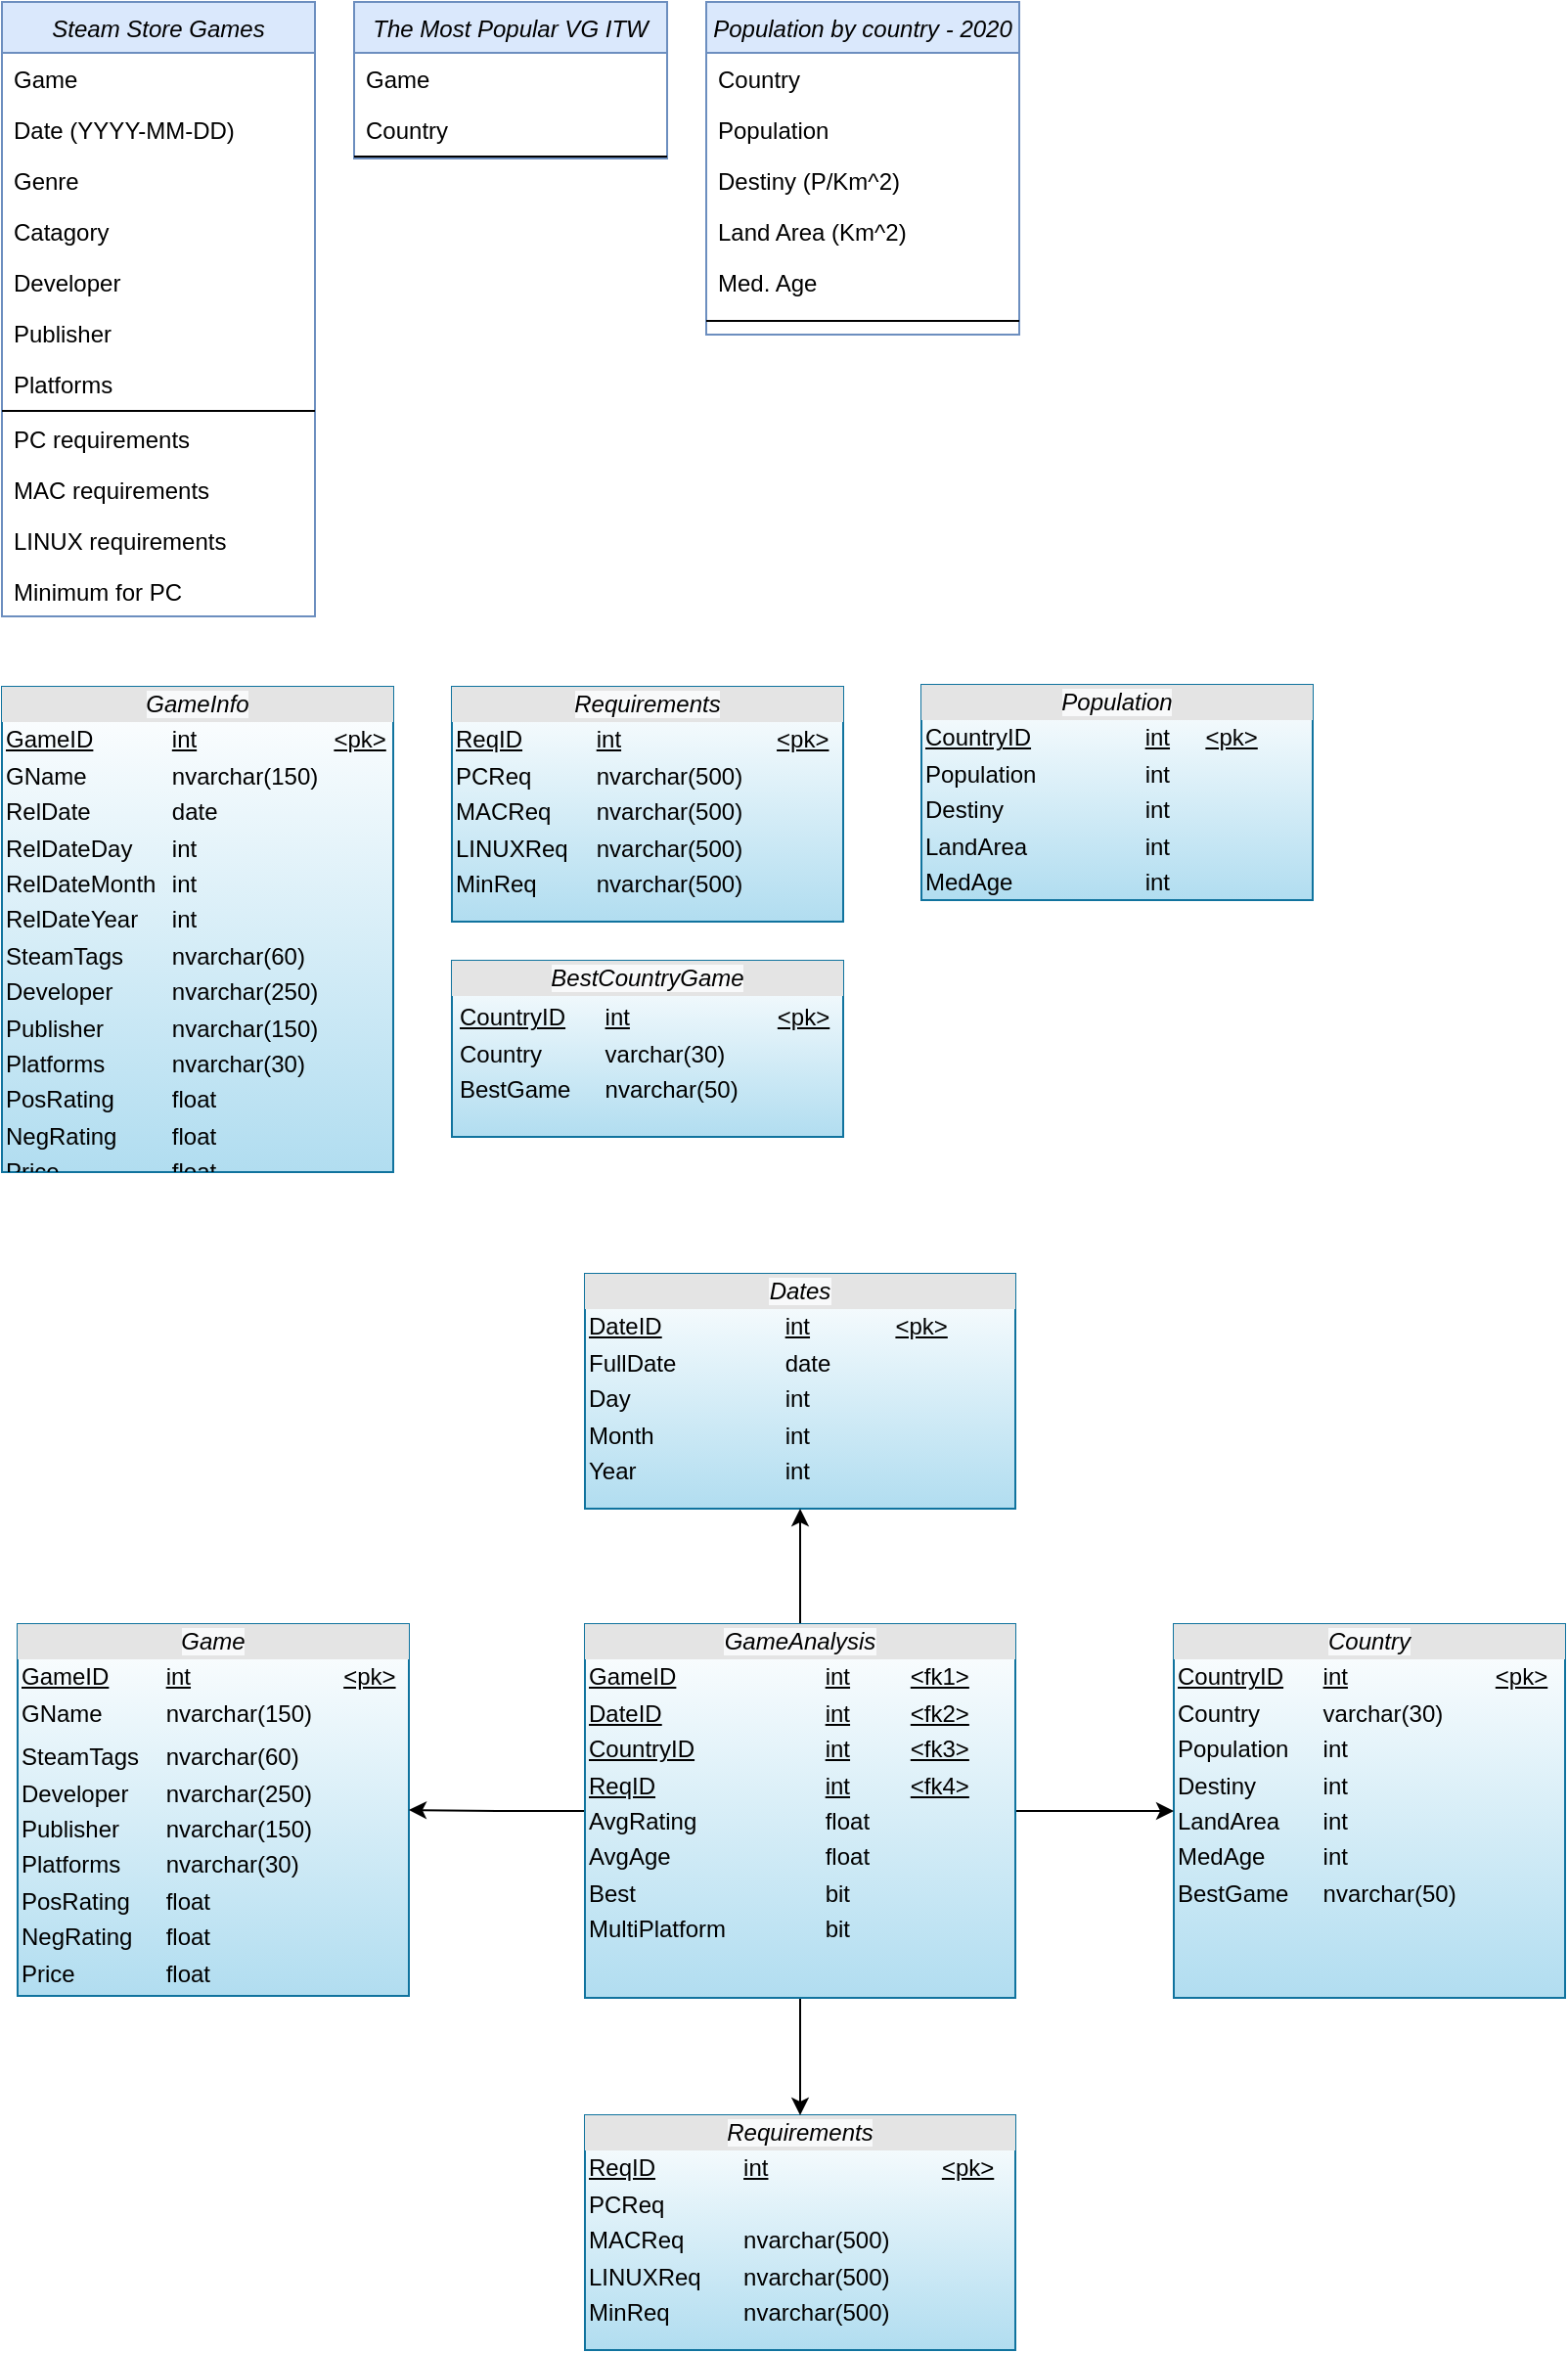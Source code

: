 <mxfile version="16.1.2" type="device"><diagram id="C5RBs43oDa-KdzZeNtuy" name="Page-1"><mxGraphModel dx="2700" dy="1030" grid="1" gridSize="10" guides="1" tooltips="1" connect="1" arrows="1" fold="1" page="1" pageScale="1" pageWidth="827" pageHeight="1169" math="0" shadow="0"><root><mxCell id="WIyWlLk6GJQsqaUBKTNV-0"/><mxCell id="WIyWlLk6GJQsqaUBKTNV-1" parent="WIyWlLk6GJQsqaUBKTNV-0"/><mxCell id="i2O_EW0dR6SgQmKZd3Bf-6" value="Steam Store Games" style="swimlane;fontStyle=2;align=center;verticalAlign=top;childLayout=stackLayout;horizontal=1;startSize=26;horizontalStack=0;resizeParent=1;resizeLast=0;collapsible=1;marginBottom=0;rounded=0;shadow=0;strokeWidth=1;fillColor=#dae8fc;strokeColor=#6c8ebf;" vertex="1" parent="WIyWlLk6GJQsqaUBKTNV-1"><mxGeometry x="10" y="10" width="160" height="314" as="geometry"><mxRectangle x="230" y="140" width="160" height="26" as="alternateBounds"/></mxGeometry></mxCell><mxCell id="i2O_EW0dR6SgQmKZd3Bf-7" value="Game" style="text;align=left;verticalAlign=top;spacingLeft=4;spacingRight=4;overflow=hidden;rotatable=0;points=[[0,0.5],[1,0.5]];portConstraint=eastwest;" vertex="1" parent="i2O_EW0dR6SgQmKZd3Bf-6"><mxGeometry y="26" width="160" height="26" as="geometry"/></mxCell><mxCell id="i2O_EW0dR6SgQmKZd3Bf-9" value="Date (YYYY-MM-DD)" style="text;align=left;verticalAlign=top;spacingLeft=4;spacingRight=4;overflow=hidden;rotatable=0;points=[[0,0.5],[1,0.5]];portConstraint=eastwest;" vertex="1" parent="i2O_EW0dR6SgQmKZd3Bf-6"><mxGeometry y="52" width="160" height="26" as="geometry"/></mxCell><mxCell id="i2O_EW0dR6SgQmKZd3Bf-10" value="Genre" style="text;align=left;verticalAlign=top;spacingLeft=4;spacingRight=4;overflow=hidden;rotatable=0;points=[[0,0.5],[1,0.5]];portConstraint=eastwest;" vertex="1" parent="i2O_EW0dR6SgQmKZd3Bf-6"><mxGeometry y="78" width="160" height="26" as="geometry"/></mxCell><mxCell id="i2O_EW0dR6SgQmKZd3Bf-15" value="Catagory" style="text;align=left;verticalAlign=top;spacingLeft=4;spacingRight=4;overflow=hidden;rotatable=0;points=[[0,0.5],[1,0.5]];portConstraint=eastwest;" vertex="1" parent="i2O_EW0dR6SgQmKZd3Bf-6"><mxGeometry y="104" width="160" height="26" as="geometry"/></mxCell><mxCell id="i2O_EW0dR6SgQmKZd3Bf-11" value="Developer" style="text;align=left;verticalAlign=top;spacingLeft=4;spacingRight=4;overflow=hidden;rotatable=0;points=[[0,0.5],[1,0.5]];portConstraint=eastwest;" vertex="1" parent="i2O_EW0dR6SgQmKZd3Bf-6"><mxGeometry y="130" width="160" height="26" as="geometry"/></mxCell><mxCell id="i2O_EW0dR6SgQmKZd3Bf-12" value="Publisher" style="text;align=left;verticalAlign=top;spacingLeft=4;spacingRight=4;overflow=hidden;rotatable=0;points=[[0,0.5],[1,0.5]];portConstraint=eastwest;" vertex="1" parent="i2O_EW0dR6SgQmKZd3Bf-6"><mxGeometry y="156" width="160" height="26" as="geometry"/></mxCell><mxCell id="i2O_EW0dR6SgQmKZd3Bf-14" value="Platforms" style="text;align=left;verticalAlign=top;spacingLeft=4;spacingRight=4;overflow=hidden;rotatable=0;points=[[0,0.5],[1,0.5]];portConstraint=eastwest;" vertex="1" parent="i2O_EW0dR6SgQmKZd3Bf-6"><mxGeometry y="182" width="160" height="26" as="geometry"/></mxCell><mxCell id="i2O_EW0dR6SgQmKZd3Bf-13" value="" style="line;html=1;strokeWidth=1;align=left;verticalAlign=middle;spacingTop=-1;spacingLeft=3;spacingRight=3;rotatable=0;labelPosition=right;points=[];portConstraint=eastwest;" vertex="1" parent="i2O_EW0dR6SgQmKZd3Bf-6"><mxGeometry y="208" width="160" height="2" as="geometry"/></mxCell><mxCell id="zkfFHV4jXpPFQw0GAbJ--24" value="PC requirements" style="text;align=left;verticalAlign=top;spacingLeft=4;spacingRight=4;overflow=hidden;rotatable=0;points=[[0,0.5],[1,0.5]];portConstraint=eastwest;" parent="i2O_EW0dR6SgQmKZd3Bf-6" vertex="1"><mxGeometry y="210" width="160" height="26" as="geometry"/></mxCell><mxCell id="i2O_EW0dR6SgQmKZd3Bf-25" value="MAC requirements" style="text;align=left;verticalAlign=top;spacingLeft=4;spacingRight=4;overflow=hidden;rotatable=0;points=[[0,0.5],[1,0.5]];portConstraint=eastwest;" vertex="1" parent="i2O_EW0dR6SgQmKZd3Bf-6"><mxGeometry y="236" width="160" height="26" as="geometry"/></mxCell><mxCell id="i2O_EW0dR6SgQmKZd3Bf-26" value="LINUX requirements" style="text;align=left;verticalAlign=top;spacingLeft=4;spacingRight=4;overflow=hidden;rotatable=0;points=[[0,0.5],[1,0.5]];portConstraint=eastwest;" vertex="1" parent="i2O_EW0dR6SgQmKZd3Bf-6"><mxGeometry y="262" width="160" height="26" as="geometry"/></mxCell><mxCell id="i2O_EW0dR6SgQmKZd3Bf-27" value="Minimum for PC" style="text;align=left;verticalAlign=top;spacingLeft=4;spacingRight=4;overflow=hidden;rotatable=0;points=[[0,0.5],[1,0.5]];portConstraint=eastwest;" vertex="1" parent="i2O_EW0dR6SgQmKZd3Bf-6"><mxGeometry y="288" width="160" height="26" as="geometry"/></mxCell><mxCell id="i2O_EW0dR6SgQmKZd3Bf-67" value="The Most Popular VG ITW" style="swimlane;fontStyle=2;align=center;verticalAlign=top;childLayout=stackLayout;horizontal=1;startSize=26;horizontalStack=0;resizeParent=1;resizeLast=0;collapsible=1;marginBottom=0;rounded=0;shadow=0;strokeWidth=1;fillColor=#dae8fc;strokeColor=#6c8ebf;" vertex="1" parent="WIyWlLk6GJQsqaUBKTNV-1"><mxGeometry x="190" y="10" width="160" height="80" as="geometry"><mxRectangle x="230" y="140" width="160" height="26" as="alternateBounds"/></mxGeometry></mxCell><mxCell id="i2O_EW0dR6SgQmKZd3Bf-68" value="Game" style="text;align=left;verticalAlign=top;spacingLeft=4;spacingRight=4;overflow=hidden;rotatable=0;points=[[0,0.5],[1,0.5]];portConstraint=eastwest;" vertex="1" parent="i2O_EW0dR6SgQmKZd3Bf-67"><mxGeometry y="26" width="160" height="26" as="geometry"/></mxCell><mxCell id="i2O_EW0dR6SgQmKZd3Bf-69" value="Country" style="text;align=left;verticalAlign=top;spacingLeft=4;spacingRight=4;overflow=hidden;rotatable=0;points=[[0,0.5],[1,0.5]];portConstraint=eastwest;" vertex="1" parent="i2O_EW0dR6SgQmKZd3Bf-67"><mxGeometry y="52" width="160" height="26" as="geometry"/></mxCell><mxCell id="i2O_EW0dR6SgQmKZd3Bf-72" value="" style="line;html=1;strokeWidth=1;align=left;verticalAlign=middle;spacingTop=-1;spacingLeft=3;spacingRight=3;rotatable=0;labelPosition=right;points=[];portConstraint=eastwest;" vertex="1" parent="i2O_EW0dR6SgQmKZd3Bf-67"><mxGeometry y="78" width="160" height="2" as="geometry"/></mxCell><mxCell id="i2O_EW0dR6SgQmKZd3Bf-94" value="Population by country - 2020" style="swimlane;fontStyle=2;align=center;verticalAlign=top;childLayout=stackLayout;horizontal=1;startSize=26;horizontalStack=0;resizeParent=1;resizeLast=0;collapsible=1;marginBottom=0;rounded=0;shadow=0;strokeWidth=1;fillColor=#dae8fc;strokeColor=#6c8ebf;" vertex="1" parent="WIyWlLk6GJQsqaUBKTNV-1"><mxGeometry x="370" y="10" width="160" height="170" as="geometry"><mxRectangle x="230" y="140" width="160" height="26" as="alternateBounds"/></mxGeometry></mxCell><mxCell id="i2O_EW0dR6SgQmKZd3Bf-95" value="Country" style="text;align=left;verticalAlign=top;spacingLeft=4;spacingRight=4;overflow=hidden;rotatable=0;points=[[0,0.5],[1,0.5]];portConstraint=eastwest;" vertex="1" parent="i2O_EW0dR6SgQmKZd3Bf-94"><mxGeometry y="26" width="160" height="26" as="geometry"/></mxCell><mxCell id="i2O_EW0dR6SgQmKZd3Bf-96" value="Population" style="text;align=left;verticalAlign=top;spacingLeft=4;spacingRight=4;overflow=hidden;rotatable=0;points=[[0,0.5],[1,0.5]];portConstraint=eastwest;" vertex="1" parent="i2O_EW0dR6SgQmKZd3Bf-94"><mxGeometry y="52" width="160" height="26" as="geometry"/></mxCell><mxCell id="i2O_EW0dR6SgQmKZd3Bf-97" value="Destiny (P/Km^2)" style="text;align=left;verticalAlign=top;spacingLeft=4;spacingRight=4;overflow=hidden;rotatable=0;points=[[0,0.5],[1,0.5]];portConstraint=eastwest;" vertex="1" parent="i2O_EW0dR6SgQmKZd3Bf-94"><mxGeometry y="78" width="160" height="26" as="geometry"/></mxCell><mxCell id="i2O_EW0dR6SgQmKZd3Bf-98" value="Land Area (Km^2)" style="text;align=left;verticalAlign=top;spacingLeft=4;spacingRight=4;overflow=hidden;rotatable=0;points=[[0,0.5],[1,0.5]];portConstraint=eastwest;" vertex="1" parent="i2O_EW0dR6SgQmKZd3Bf-94"><mxGeometry y="104" width="160" height="26" as="geometry"/></mxCell><mxCell id="i2O_EW0dR6SgQmKZd3Bf-99" value="Med. Age" style="text;align=left;verticalAlign=top;spacingLeft=4;spacingRight=4;overflow=hidden;rotatable=0;points=[[0,0.5],[1,0.5]];portConstraint=eastwest;" vertex="1" parent="i2O_EW0dR6SgQmKZd3Bf-94"><mxGeometry y="130" width="160" height="26" as="geometry"/></mxCell><mxCell id="i2O_EW0dR6SgQmKZd3Bf-102" value="" style="line;html=1;strokeWidth=1;align=left;verticalAlign=middle;spacingTop=-1;spacingLeft=3;spacingRight=3;rotatable=0;labelPosition=right;points=[];portConstraint=eastwest;" vertex="1" parent="i2O_EW0dR6SgQmKZd3Bf-94"><mxGeometry y="156" width="160" height="14" as="geometry"/></mxCell><mxCell id="i2O_EW0dR6SgQmKZd3Bf-156" value="&lt;div style=&quot;text-align: center ; box-sizing: border-box ; width: 100% ; background: rgb(228 , 228 , 228) ; padding: 2px&quot;&gt;&lt;span style=&quot;font-style: italic ; background-color: rgb(248 , 249 , 250)&quot;&gt;GameInfo&lt;/span&gt;&lt;br&gt;&lt;/div&gt;&lt;table style=&quot;width: 100% ; font-size: 1em&quot; cellpadding=&quot;2&quot; cellspacing=&quot;0&quot;&gt;&lt;tbody&gt;&lt;tr&gt;&lt;td&gt;&lt;u&gt;GameID&lt;/u&gt;&lt;/td&gt;&lt;td&gt;&lt;u&gt;int&lt;/u&gt;&lt;/td&gt;&lt;td&gt;&lt;u&gt;&amp;lt;pk&amp;gt;&lt;/u&gt;&lt;/td&gt;&lt;/tr&gt;&lt;tr&gt;&lt;td&gt;GName&lt;/td&gt;&lt;td&gt;nvarchar(150)&lt;/td&gt;&lt;td&gt;&lt;br&gt;&lt;/td&gt;&lt;/tr&gt;&lt;tr&gt;&lt;td&gt;RelDate&lt;/td&gt;&lt;td&gt;date&lt;/td&gt;&lt;td&gt;&lt;br&gt;&lt;/td&gt;&lt;/tr&gt;&lt;tr&gt;&lt;td&gt;RelDateDay&lt;/td&gt;&lt;td&gt;int&lt;/td&gt;&lt;td&gt;&lt;br&gt;&lt;/td&gt;&lt;/tr&gt;&lt;tr&gt;&lt;td&gt;RelDateMonth&lt;br&gt;&lt;/td&gt;&lt;td&gt;int&lt;/td&gt;&lt;td&gt;&lt;br&gt;&lt;/td&gt;&lt;/tr&gt;&lt;tr&gt;&lt;td&gt;RelDateYear&lt;br&gt;&lt;/td&gt;&lt;td&gt;int&lt;/td&gt;&lt;td&gt;&lt;br&gt;&lt;/td&gt;&lt;/tr&gt;&lt;tr&gt;&lt;td&gt;SteamTags&lt;/td&gt;&lt;td&gt;nvarchar(60)&lt;/td&gt;&lt;td&gt;&lt;br&gt;&lt;/td&gt;&lt;/tr&gt;&lt;tr&gt;&lt;td&gt;Developer&lt;/td&gt;&lt;td&gt;nvarchar(250)&lt;/td&gt;&lt;td&gt;&lt;br&gt;&lt;/td&gt;&lt;/tr&gt;&lt;tr&gt;&lt;td&gt;Publisher&lt;/td&gt;&lt;td&gt;nvarchar(150)&lt;br&gt;&lt;/td&gt;&lt;td&gt;&lt;br&gt;&lt;/td&gt;&lt;/tr&gt;&lt;tr&gt;&lt;td&gt;Platforms&lt;/td&gt;&lt;td&gt;nvarchar(30)&lt;/td&gt;&lt;td&gt;&lt;br&gt;&lt;/td&gt;&lt;/tr&gt;&lt;tr&gt;&lt;td&gt;PosRating&lt;/td&gt;&lt;td&gt;float&lt;/td&gt;&lt;td&gt;&lt;br&gt;&lt;/td&gt;&lt;/tr&gt;&lt;tr&gt;&lt;td&gt;NegRating&lt;/td&gt;&lt;td&gt;float&lt;/td&gt;&lt;td&gt;&lt;br&gt;&lt;/td&gt;&lt;/tr&gt;&lt;tr&gt;&lt;td&gt;Price&lt;/td&gt;&lt;td&gt;float&lt;/td&gt;&lt;td&gt;&lt;br&gt;&lt;/td&gt;&lt;/tr&gt;&lt;/tbody&gt;&lt;/table&gt;" style="verticalAlign=top;align=left;overflow=fill;html=1;fillColor=#b1ddf0;strokeColor=#10739e;gradientColor=#ffffff;gradientDirection=north;" vertex="1" parent="WIyWlLk6GJQsqaUBKTNV-1"><mxGeometry x="10" y="360" width="200" height="248" as="geometry"/></mxCell><mxCell id="i2O_EW0dR6SgQmKZd3Bf-157" value="&lt;div style=&quot;text-align: center ; box-sizing: border-box ; width: 100% ; background: rgb(228 , 228 , 228) ; padding: 2px&quot;&gt;&lt;span style=&quot;font-style: italic ; background-color: rgb(248 , 249 , 250)&quot;&gt;Requirements&lt;/span&gt;&lt;br&gt;&lt;/div&gt;&lt;table style=&quot;width: 100% ; font-size: 1em&quot; cellpadding=&quot;2&quot; cellspacing=&quot;0&quot;&gt;&lt;tbody&gt;&lt;tr&gt;&lt;td&gt;&lt;u&gt;ReqID&lt;/u&gt;&lt;/td&gt;&lt;td&gt;&lt;u&gt;int&lt;/u&gt;&lt;/td&gt;&lt;td&gt;&lt;u&gt;&amp;lt;pk&amp;gt;&lt;/u&gt;&lt;/td&gt;&lt;/tr&gt;&lt;tr&gt;&lt;td&gt;PCReq&lt;/td&gt;&lt;td&gt;nvarchar(500)&lt;/td&gt;&lt;td&gt;&lt;br&gt;&lt;/td&gt;&lt;/tr&gt;&lt;tr&gt;&lt;td&gt;MACReq&lt;/td&gt;&lt;td&gt;nvarchar(500)&lt;br&gt;&lt;/td&gt;&lt;td&gt;&lt;br&gt;&lt;/td&gt;&lt;/tr&gt;&lt;tr&gt;&lt;td&gt;LINUXReq&lt;/td&gt;&lt;td&gt;nvarchar(500)&lt;/td&gt;&lt;td&gt;&lt;br&gt;&lt;/td&gt;&lt;/tr&gt;&lt;tr&gt;&lt;td&gt;MinReq&lt;br&gt;&lt;/td&gt;&lt;td&gt;nvarchar(500)&lt;/td&gt;&lt;td&gt;&lt;br&gt;&lt;/td&gt;&lt;/tr&gt;&lt;tr&gt;&lt;td&gt;&lt;/td&gt;&lt;td&gt;&lt;/td&gt;&lt;td&gt;&lt;br&gt;&lt;/td&gt;&lt;/tr&gt;&lt;/tbody&gt;&lt;/table&gt;" style="verticalAlign=top;align=left;overflow=fill;html=1;fillColor=#b1ddf0;strokeColor=#10739e;gradientColor=#ffffff;gradientDirection=north;" vertex="1" parent="WIyWlLk6GJQsqaUBKTNV-1"><mxGeometry x="240" y="360" width="200" height="120" as="geometry"/></mxCell><mxCell id="i2O_EW0dR6SgQmKZd3Bf-160" value="&lt;div style=&quot;text-align: center ; box-sizing: border-box ; width: 100% ; background: rgb(228 , 228 , 228) ; padding: 2px&quot;&gt;&lt;span style=&quot;font-style: italic ; background-color: rgb(248 , 249 , 250)&quot;&gt;BestCountryGame&lt;/span&gt;&lt;br&gt;&lt;/div&gt;&lt;table style=&quot;width: 100% ; font-size: 1em&quot; cellpadding=&quot;2&quot; cellspacing=&quot;0&quot;&gt;&lt;tbody&gt;&lt;tr&gt;&lt;td&gt;&lt;table cellpadding=&quot;2&quot; cellspacing=&quot;0&quot; style=&quot;font-size: 1em ; width: 200px&quot;&gt;&lt;tbody&gt;&lt;tr&gt;&lt;td&gt;&lt;u&gt;CountryID&lt;/u&gt;&lt;/td&gt;&lt;td&gt;&lt;u&gt;int&lt;/u&gt;&lt;/td&gt;&lt;td&gt;&lt;u&gt;&amp;lt;pk&amp;gt;&lt;/u&gt;&lt;/td&gt;&lt;/tr&gt;&lt;tr&gt;&lt;td&gt;Country&lt;/td&gt;&lt;td&gt;varchar(30)&lt;/td&gt;&lt;td&gt;&lt;br&gt;&lt;/td&gt;&lt;/tr&gt;&lt;tr&gt;&lt;td&gt;BestGame&lt;/td&gt;&lt;td&gt;nvarchar(50)&lt;/td&gt;&lt;/tr&gt;&lt;/tbody&gt;&lt;/table&gt;&lt;/td&gt;&lt;td&gt;&lt;/td&gt;&lt;td&gt;&lt;br&gt;&lt;/td&gt;&lt;/tr&gt;&lt;tr&gt;&lt;td&gt;&lt;br&gt;&lt;/td&gt;&lt;td&gt;&lt;/td&gt;&lt;td&gt;&lt;br&gt;&lt;/td&gt;&lt;/tr&gt;&lt;/tbody&gt;&lt;/table&gt;" style="verticalAlign=top;align=left;overflow=fill;html=1;fillColor=#b1ddf0;strokeColor=#10739e;gradientColor=#ffffff;gradientDirection=north;" vertex="1" parent="WIyWlLk6GJQsqaUBKTNV-1"><mxGeometry x="240" y="500" width="200" height="90" as="geometry"/></mxCell><mxCell id="i2O_EW0dR6SgQmKZd3Bf-161" value="&lt;div style=&quot;text-align: center ; box-sizing: border-box ; width: 100% ; background: rgb(228 , 228 , 228) ; padding: 2px&quot;&gt;&lt;span style=&quot;font-style: italic ; background-color: rgb(248 , 249 , 250)&quot;&gt;Population&lt;/span&gt;&lt;/div&gt;&lt;table style=&quot;width: 100% ; font-size: 1em&quot; cellpadding=&quot;2&quot; cellspacing=&quot;0&quot;&gt;&lt;tbody&gt;&lt;tr&gt;&lt;td&gt;&lt;u&gt;CountryID&lt;/u&gt;&lt;/td&gt;&lt;td&gt;&lt;u&gt;int&lt;/u&gt;&lt;/td&gt;&lt;td&gt;&lt;u&gt;&amp;lt;pk&amp;gt;&lt;/u&gt;&lt;/td&gt;&lt;/tr&gt;&lt;tr&gt;&lt;td&gt;Population&lt;/td&gt;&lt;td&gt;int&lt;/td&gt;&lt;td&gt;&lt;br&gt;&lt;/td&gt;&lt;/tr&gt;&lt;tr&gt;&lt;td&gt;Destiny&lt;/td&gt;&lt;td&gt;int&lt;/td&gt;&lt;td&gt;&lt;br&gt;&lt;/td&gt;&lt;/tr&gt;&lt;tr&gt;&lt;td&gt;LandArea&lt;/td&gt;&lt;td&gt;int&lt;/td&gt;&lt;td&gt;&lt;br&gt;&lt;/td&gt;&lt;/tr&gt;&lt;tr&gt;&lt;td&gt;MedAge&lt;/td&gt;&lt;td&gt;int&lt;/td&gt;&lt;td&gt;&lt;br&gt;&lt;/td&gt;&lt;/tr&gt;&lt;/tbody&gt;&lt;/table&gt;" style="verticalAlign=top;align=left;overflow=fill;html=1;fillColor=#b1ddf0;strokeColor=#10739e;gradientColor=#ffffff;gradientDirection=north;" vertex="1" parent="WIyWlLk6GJQsqaUBKTNV-1"><mxGeometry x="480" y="359" width="200" height="110" as="geometry"/></mxCell><mxCell id="i2O_EW0dR6SgQmKZd3Bf-162" value="&lt;div style=&quot;text-align: center ; box-sizing: border-box ; width: 100% ; background: rgb(228 , 228 , 228) ; padding: 2px&quot;&gt;&lt;span style=&quot;font-style: italic ; background-color: rgb(248 , 249 , 250)&quot;&gt;Game&lt;/span&gt;&lt;br&gt;&lt;/div&gt;&lt;table style=&quot;width: 100% ; font-size: 1em&quot; cellpadding=&quot;2&quot; cellspacing=&quot;0&quot;&gt;&lt;tbody&gt;&lt;tr&gt;&lt;td&gt;&lt;u&gt;GameID&lt;/u&gt;&lt;/td&gt;&lt;td&gt;&lt;u&gt;int&lt;/u&gt;&lt;/td&gt;&lt;td&gt;&lt;u&gt;&amp;lt;pk&amp;gt;&lt;/u&gt;&lt;/td&gt;&lt;/tr&gt;&lt;tr&gt;&lt;td&gt;GName&lt;/td&gt;&lt;td&gt;nvarchar(150)&lt;/td&gt;&lt;td&gt;&lt;br&gt;&lt;/td&gt;&lt;/tr&gt;&lt;tr&gt;&lt;td&gt;&lt;/td&gt;&lt;td&gt;&lt;/td&gt;&lt;td&gt;&lt;/td&gt;&lt;/tr&gt;&lt;tr&gt;&lt;td&gt;SteamTags&lt;/td&gt;&lt;td&gt;nvarchar(60)&lt;/td&gt;&lt;td&gt;&lt;br&gt;&lt;/td&gt;&lt;/tr&gt;&lt;tr&gt;&lt;td&gt;Developer&lt;/td&gt;&lt;td&gt;nvarchar(250)&lt;/td&gt;&lt;td&gt;&lt;br&gt;&lt;/td&gt;&lt;/tr&gt;&lt;tr&gt;&lt;td&gt;Publisher&lt;/td&gt;&lt;td&gt;nvarchar(150)&lt;br&gt;&lt;/td&gt;&lt;td&gt;&lt;br&gt;&lt;/td&gt;&lt;/tr&gt;&lt;tr&gt;&lt;td&gt;Platforms&lt;/td&gt;&lt;td&gt;nvarchar(30)&lt;/td&gt;&lt;td&gt;&lt;br&gt;&lt;/td&gt;&lt;/tr&gt;&lt;tr&gt;&lt;td&gt;PosRating&lt;/td&gt;&lt;td&gt;float&lt;/td&gt;&lt;td&gt;&lt;br&gt;&lt;/td&gt;&lt;/tr&gt;&lt;tr&gt;&lt;td&gt;NegRating&lt;/td&gt;&lt;td&gt;float&lt;/td&gt;&lt;td&gt;&lt;br&gt;&lt;/td&gt;&lt;/tr&gt;&lt;tr&gt;&lt;td&gt;Price&lt;/td&gt;&lt;td&gt;float&lt;/td&gt;&lt;td&gt;&lt;br&gt;&lt;/td&gt;&lt;/tr&gt;&lt;/tbody&gt;&lt;/table&gt;" style="verticalAlign=top;align=left;overflow=fill;html=1;fillColor=#b1ddf0;strokeColor=#10739e;gradientDirection=north;gradientColor=#ffffff;" vertex="1" parent="WIyWlLk6GJQsqaUBKTNV-1"><mxGeometry x="18" y="839" width="200" height="190" as="geometry"/></mxCell><mxCell id="i2O_EW0dR6SgQmKZd3Bf-163" value="&lt;div style=&quot;text-align: center ; box-sizing: border-box ; width: 100% ; background: rgb(228 , 228 , 228) ; padding: 2px&quot;&gt;&lt;span style=&quot;font-style: italic ; background-color: rgb(248 , 249 , 250)&quot;&gt;Requirements&lt;/span&gt;&lt;br&gt;&lt;/div&gt;&lt;table style=&quot;width: 100% ; font-size: 1em&quot; cellpadding=&quot;2&quot; cellspacing=&quot;0&quot;&gt;&lt;tbody&gt;&lt;tr&gt;&lt;td&gt;&lt;u&gt;ReqID&lt;/u&gt;&lt;/td&gt;&lt;td&gt;&lt;u&gt;int&lt;/u&gt;&lt;/td&gt;&lt;td&gt;&lt;u&gt;&amp;lt;pk&amp;gt;&lt;/u&gt;&lt;/td&gt;&lt;/tr&gt;&lt;tr&gt;&lt;td&gt;PCReq&lt;/td&gt;&lt;td&gt;&lt;/td&gt;&lt;td&gt;&lt;br&gt;&lt;/td&gt;&lt;/tr&gt;&lt;tr&gt;&lt;td&gt;MACReq&lt;br&gt;&lt;/td&gt;&lt;td&gt;nvarchar(500)&lt;/td&gt;&lt;td&gt;&lt;br&gt;&lt;/td&gt;&lt;/tr&gt;&lt;tr&gt;&lt;td&gt;LINUXReq&lt;br&gt;&lt;/td&gt;&lt;td&gt;nvarchar(500)&lt;br&gt;&lt;/td&gt;&lt;td&gt;&lt;br&gt;&lt;/td&gt;&lt;/tr&gt;&lt;tr&gt;&lt;td&gt;MinReq&lt;br&gt;&lt;/td&gt;&lt;td&gt;nvarchar(500)&lt;/td&gt;&lt;td&gt;&lt;br&gt;&lt;/td&gt;&lt;/tr&gt;&lt;tr&gt;&lt;td&gt;&lt;/td&gt;&lt;td&gt;&lt;/td&gt;&lt;td&gt;&lt;br&gt;&lt;/td&gt;&lt;/tr&gt;&lt;tr&gt;&lt;td&gt;&lt;/td&gt;&lt;td&gt;&lt;/td&gt;&lt;td&gt;&lt;br&gt;&lt;/td&gt;&lt;/tr&gt;&lt;/tbody&gt;&lt;/table&gt;" style="verticalAlign=top;align=left;overflow=fill;html=1;fillColor=#b1ddf0;strokeColor=#10739e;gradientDirection=north;gradientColor=#ffffff;" vertex="1" parent="WIyWlLk6GJQsqaUBKTNV-1"><mxGeometry x="308" y="1090" width="220" height="120" as="geometry"/></mxCell><mxCell id="i2O_EW0dR6SgQmKZd3Bf-165" value="&lt;div style=&quot;text-align: center ; box-sizing: border-box ; width: 100% ; background: rgb(228 , 228 , 228) ; padding: 2px&quot;&gt;&lt;span style=&quot;font-style: italic ; background-color: rgb(248 , 249 , 250)&quot;&gt;Country&lt;/span&gt;&lt;/div&gt;&lt;table style=&quot;width: 100% ; font-size: 1em&quot; cellpadding=&quot;2&quot; cellspacing=&quot;0&quot;&gt;&lt;tbody&gt;&lt;tr&gt;&lt;td&gt;&lt;u&gt;CountryID&lt;/u&gt;&lt;/td&gt;&lt;td&gt;&lt;u&gt;int&lt;/u&gt;&lt;/td&gt;&lt;td&gt;&lt;u&gt;&amp;lt;pk&amp;gt;&lt;/u&gt;&lt;/td&gt;&lt;/tr&gt;&lt;tr&gt;&lt;td&gt;Country&lt;/td&gt;&lt;td&gt;varchar(30)&lt;/td&gt;&lt;td&gt;&lt;br&gt;&lt;/td&gt;&lt;/tr&gt;&lt;tr&gt;&lt;td&gt;Population&lt;/td&gt;&lt;td&gt;int&lt;/td&gt;&lt;td&gt;&lt;br&gt;&lt;/td&gt;&lt;/tr&gt;&lt;tr&gt;&lt;td&gt;Destiny&lt;/td&gt;&lt;td&gt;int&lt;/td&gt;&lt;td&gt;&lt;br&gt;&lt;/td&gt;&lt;/tr&gt;&lt;tr&gt;&lt;td&gt;LandArea&lt;/td&gt;&lt;td&gt;int&lt;/td&gt;&lt;td&gt;&lt;br&gt;&lt;/td&gt;&lt;/tr&gt;&lt;tr&gt;&lt;td&gt;MedAge&lt;/td&gt;&lt;td&gt;int&lt;/td&gt;&lt;td&gt;&lt;br&gt;&lt;/td&gt;&lt;/tr&gt;&lt;tr&gt;&lt;td&gt;BestGame&lt;/td&gt;&lt;td&gt;nvarchar(50)&lt;/td&gt;&lt;td&gt;&lt;br&gt;&lt;/td&gt;&lt;/tr&gt;&lt;/tbody&gt;&lt;/table&gt;" style="verticalAlign=top;align=left;overflow=fill;html=1;fillColor=#b1ddf0;strokeColor=#10739e;gradientDirection=north;gradientColor=#ffffff;" vertex="1" parent="WIyWlLk6GJQsqaUBKTNV-1"><mxGeometry x="609" y="839" width="200" height="191" as="geometry"/></mxCell><mxCell id="i2O_EW0dR6SgQmKZd3Bf-168" value="&lt;div style=&quot;text-align: center ; box-sizing: border-box ; width: 100% ; background: rgb(228 , 228 , 228) ; padding: 2px&quot;&gt;&lt;span style=&quot;font-style: italic ; background-color: rgb(248 , 249 , 250)&quot;&gt;Dates&lt;/span&gt;&lt;/div&gt;&lt;table style=&quot;width: 100% ; font-size: 1em&quot; cellpadding=&quot;2&quot; cellspacing=&quot;0&quot;&gt;&lt;tbody&gt;&lt;tr&gt;&lt;td&gt;&lt;u&gt;DateID&lt;/u&gt;&lt;/td&gt;&lt;td&gt;&lt;u&gt;int&lt;/u&gt;&lt;/td&gt;&lt;td&gt;&lt;u&gt;&amp;lt;pk&amp;gt;&lt;/u&gt;&lt;/td&gt;&lt;/tr&gt;&lt;tr&gt;&lt;td&gt;FullDate&lt;/td&gt;&lt;td&gt;date&lt;/td&gt;&lt;td&gt;&lt;br&gt;&lt;/td&gt;&lt;/tr&gt;&lt;tr&gt;&lt;td&gt;Day&lt;/td&gt;&lt;td&gt;int&lt;/td&gt;&lt;td&gt;&lt;br&gt;&lt;/td&gt;&lt;/tr&gt;&lt;tr&gt;&lt;td&gt;Month&lt;/td&gt;&lt;td&gt;int&lt;/td&gt;&lt;td&gt;&lt;br&gt;&lt;/td&gt;&lt;/tr&gt;&lt;tr&gt;&lt;td&gt;Year&lt;/td&gt;&lt;td&gt;int&lt;/td&gt;&lt;td&gt;&lt;br&gt;&lt;/td&gt;&lt;/tr&gt;&lt;tr&gt;&lt;td&gt;&lt;br&gt;&lt;/td&gt;&lt;td&gt;&lt;br&gt;&lt;/td&gt;&lt;td&gt;&lt;br&gt;&lt;/td&gt;&lt;/tr&gt;&lt;tr&gt;&lt;td&gt;&lt;/td&gt;&lt;td&gt;&lt;/td&gt;&lt;td&gt;&lt;br&gt;&lt;/td&gt;&lt;/tr&gt;&lt;/tbody&gt;&lt;/table&gt;" style="verticalAlign=top;align=left;overflow=fill;html=1;fillColor=#b1ddf0;strokeColor=#10739e;gradientDirection=north;gradientColor=#ffffff;" vertex="1" parent="WIyWlLk6GJQsqaUBKTNV-1"><mxGeometry x="308" y="660" width="220" height="120" as="geometry"/></mxCell><mxCell id="i2O_EW0dR6SgQmKZd3Bf-171" style="edgeStyle=orthogonalEdgeStyle;rounded=0;orthogonalLoop=1;jettySize=auto;html=1;exitX=0.5;exitY=0;exitDx=0;exitDy=0;entryX=0.5;entryY=1;entryDx=0;entryDy=0;" edge="1" parent="WIyWlLk6GJQsqaUBKTNV-1" source="i2O_EW0dR6SgQmKZd3Bf-170" target="i2O_EW0dR6SgQmKZd3Bf-168"><mxGeometry relative="1" as="geometry"/></mxCell><mxCell id="i2O_EW0dR6SgQmKZd3Bf-172" style="edgeStyle=orthogonalEdgeStyle;rounded=0;orthogonalLoop=1;jettySize=auto;html=1;exitX=0;exitY=0.5;exitDx=0;exitDy=0;" edge="1" parent="WIyWlLk6GJQsqaUBKTNV-1" source="i2O_EW0dR6SgQmKZd3Bf-170" target="i2O_EW0dR6SgQmKZd3Bf-162"><mxGeometry relative="1" as="geometry"/></mxCell><mxCell id="i2O_EW0dR6SgQmKZd3Bf-174" style="edgeStyle=orthogonalEdgeStyle;rounded=0;orthogonalLoop=1;jettySize=auto;html=1;exitX=1;exitY=0.5;exitDx=0;exitDy=0;entryX=0;entryY=0.5;entryDx=0;entryDy=0;" edge="1" parent="WIyWlLk6GJQsqaUBKTNV-1" source="i2O_EW0dR6SgQmKZd3Bf-170" target="i2O_EW0dR6SgQmKZd3Bf-165"><mxGeometry relative="1" as="geometry"/></mxCell><mxCell id="i2O_EW0dR6SgQmKZd3Bf-175" style="edgeStyle=orthogonalEdgeStyle;rounded=0;orthogonalLoop=1;jettySize=auto;html=1;exitX=0.5;exitY=1;exitDx=0;exitDy=0;entryX=0.5;entryY=0;entryDx=0;entryDy=0;" edge="1" parent="WIyWlLk6GJQsqaUBKTNV-1" source="i2O_EW0dR6SgQmKZd3Bf-170" target="i2O_EW0dR6SgQmKZd3Bf-163"><mxGeometry relative="1" as="geometry"/></mxCell><mxCell id="i2O_EW0dR6SgQmKZd3Bf-170" value="&lt;div style=&quot;text-align: center ; box-sizing: border-box ; width: 100% ; background: rgb(228 , 228 , 228) ; padding: 2px&quot;&gt;&lt;span style=&quot;font-style: italic ; background-color: rgb(248 , 249 , 250)&quot;&gt;GameAnalysis&lt;/span&gt;&lt;br&gt;&lt;/div&gt;&lt;table style=&quot;width: 100% ; font-size: 1em&quot; cellpadding=&quot;2&quot; cellspacing=&quot;0&quot;&gt;&lt;tbody&gt;&lt;tr&gt;&lt;td&gt;&lt;u&gt;GameID&lt;/u&gt;&lt;/td&gt;&lt;td&gt;&lt;u&gt;int&lt;/u&gt;&lt;/td&gt;&lt;td&gt;&lt;u&gt;&amp;lt;fk1&amp;gt;&lt;/u&gt;&lt;/td&gt;&lt;/tr&gt;&lt;tr&gt;&lt;td&gt;&lt;u&gt;DateID&lt;/u&gt;&lt;/td&gt;&lt;td&gt;&lt;u&gt;int&lt;/u&gt;&lt;/td&gt;&lt;td&gt;&lt;u&gt;&amp;lt;fk2&amp;gt;&lt;/u&gt;&lt;/td&gt;&lt;/tr&gt;&lt;tr&gt;&lt;td&gt;&lt;u&gt;CountryID&lt;/u&gt;&lt;/td&gt;&lt;td&gt;&lt;u&gt;int&lt;/u&gt;&lt;/td&gt;&lt;td&gt;&lt;u&gt;&amp;lt;fk3&amp;gt;&lt;/u&gt;&lt;/td&gt;&lt;/tr&gt;&lt;tr&gt;&lt;td&gt;&lt;u&gt;ReqID&lt;/u&gt;&lt;/td&gt;&lt;td&gt;&lt;u&gt;int&lt;/u&gt;&lt;/td&gt;&lt;td&gt;&lt;u&gt;&amp;lt;fk4&amp;gt;&lt;/u&gt;&lt;/td&gt;&lt;/tr&gt;&lt;tr&gt;&lt;td&gt;AvgRating&lt;/td&gt;&lt;td&gt;float&lt;/td&gt;&lt;td&gt;&lt;br&gt;&lt;/td&gt;&lt;/tr&gt;&lt;tr&gt;&lt;td&gt;AvgAge&lt;br&gt;&lt;/td&gt;&lt;td&gt;float&lt;/td&gt;&lt;td&gt;&lt;br&gt;&lt;/td&gt;&lt;/tr&gt;&lt;tr&gt;&lt;td&gt;Best&lt;/td&gt;&lt;td&gt;bit&lt;/td&gt;&lt;td&gt;&lt;br&gt;&lt;/td&gt;&lt;/tr&gt;&lt;tr&gt;&lt;td&gt;MultiPlatform&lt;/td&gt;&lt;td&gt;bit&lt;/td&gt;&lt;td&gt;&lt;/td&gt;&lt;/tr&gt;&lt;tr&gt;&lt;td&gt;&lt;br&gt;&lt;/td&gt;&lt;td&gt;&lt;br&gt;&lt;/td&gt;&lt;td&gt;&lt;br&gt;&lt;/td&gt;&lt;/tr&gt;&lt;/tbody&gt;&lt;/table&gt;" style="verticalAlign=top;align=left;overflow=fill;html=1;fillColor=#b1ddf0;strokeColor=#10739e;gradientDirection=north;gradientColor=#ffffff;" vertex="1" parent="WIyWlLk6GJQsqaUBKTNV-1"><mxGeometry x="308" y="839" width="220" height="191" as="geometry"/></mxCell></root></mxGraphModel></diagram></mxfile>